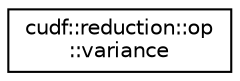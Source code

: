 digraph "Graphical Class Hierarchy"
{
  edge [fontname="Helvetica",fontsize="10",labelfontname="Helvetica",labelfontsize="10"];
  node [fontname="Helvetica",fontsize="10",shape=record];
  rankdir="LR";
  Node0 [label="cudf::reduction::op\l::variance",height=0.2,width=0.4,color="black", fillcolor="white", style="filled",URL="$structcudf_1_1reduction_1_1op_1_1variance.html"];
}
